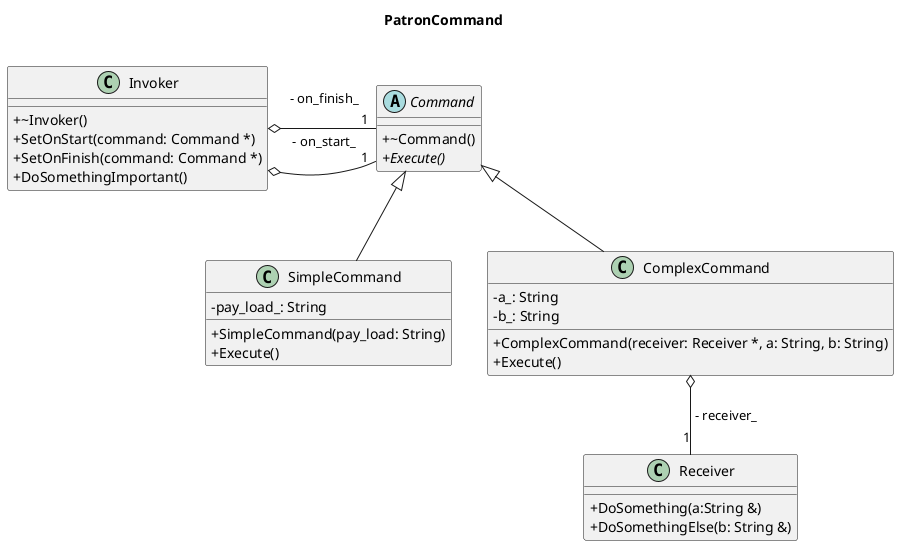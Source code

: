 @startuml
skinparam classAttributeIconSize 0

title PatronCommand\n 
abstract class Command {
    + ~Command()
    + {abstract} Execute()
}

class SimpleCommand {
    - pay_load_: String

    + SimpleCommand(pay_load: String)
    + Execute()
}
Command <|--SimpleCommand

class Receiver{
    + DoSomething(a:String &)
    + DoSomethingElse(b: String &)
}

class ComplexCommand{
    - a_: String
    - b_: String

    + ComplexCommand(receiver: Receiver *, a: String, b: String)
    + Execute()
}
Command <|--ComplexCommand
ComplexCommand o-- "1" Receiver: " - receiver_"

class Invoker{

    + ~Invoker()
    + SetOnStart(command: Command *)
    + SetOnFinish(command: Command *)
    + DoSomethingImportant()
}
Invoker o- "1" Command: " - on_start_\n "
Invoker o- "1" Command: " - on_finish_\n "

@enduml